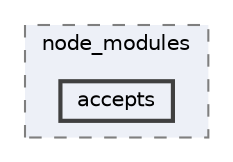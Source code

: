 digraph "pkiclassroomrescheduler/src/main/frontend/node_modules/accepts"
{
 // LATEX_PDF_SIZE
  bgcolor="transparent";
  edge [fontname=Helvetica,fontsize=10,labelfontname=Helvetica,labelfontsize=10];
  node [fontname=Helvetica,fontsize=10,shape=box,height=0.2,width=0.4];
  compound=true
  subgraph clusterdir_72953eda66ccb3a2722c28e1c3e6c23b {
    graph [ bgcolor="#edf0f7", pencolor="grey50", label="node_modules", fontname=Helvetica,fontsize=10 style="filled,dashed", URL="dir_72953eda66ccb3a2722c28e1c3e6c23b.html",tooltip=""]
  dir_4ed3fe190df3be0e2a7829f94f177c0b [label="accepts", fillcolor="#edf0f7", color="grey25", style="filled,bold", URL="dir_4ed3fe190df3be0e2a7829f94f177c0b.html",tooltip=""];
  }
}
